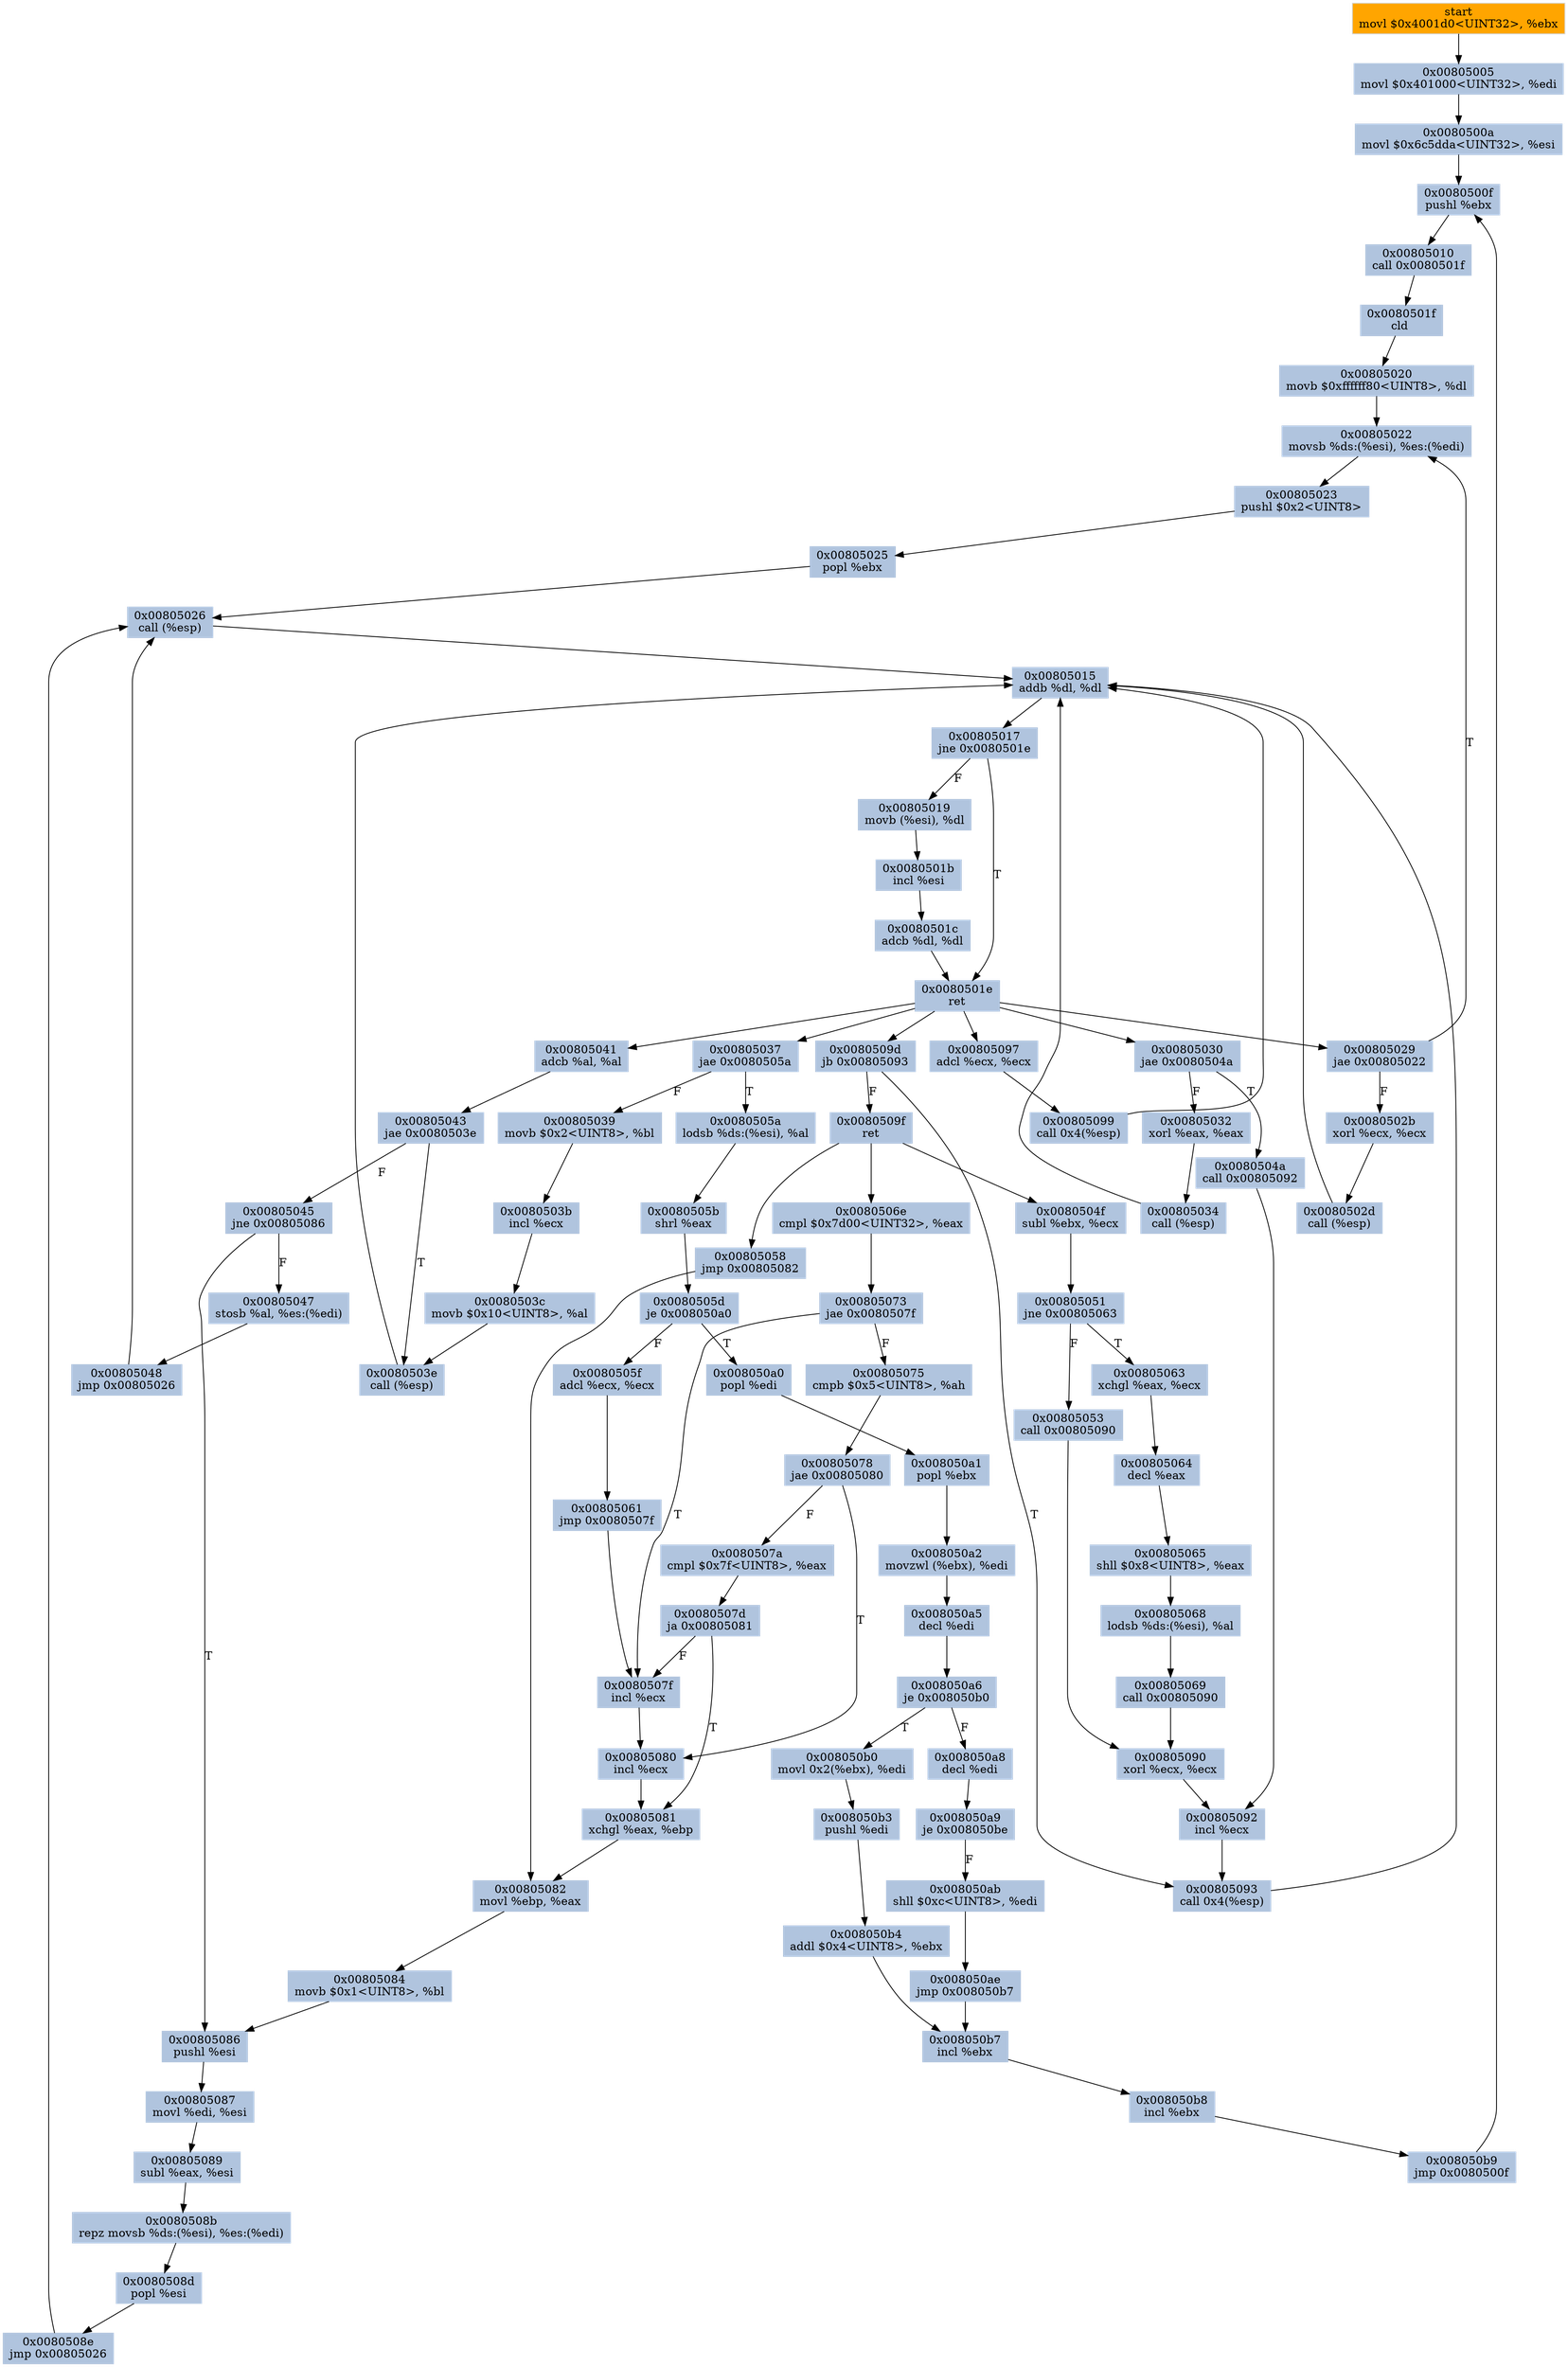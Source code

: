 digraph G {
node[shape=rectangle,style=filled,fillcolor=lightsteelblue,color=lightsteelblue]
bgcolor="transparent"
a0x00805000movl_0x4001d0UINT32_ebx[label="start\nmovl $0x4001d0<UINT32>, %ebx",fillcolor="orange",color="lightgrey"];
a0x00805005movl_0x401000UINT32_edi[label="0x00805005\nmovl $0x401000<UINT32>, %edi"];
a0x0080500amovl_0x6c5ddaUINT32_esi[label="0x0080500a\nmovl $0x6c5dda<UINT32>, %esi"];
a0x0080500fpushl_ebx[label="0x0080500f\npushl %ebx"];
a0x00805010call_0x0080501f[label="0x00805010\ncall 0x0080501f"];
a0x0080501fcld_[label="0x0080501f\ncld "];
a0x00805020movb_0xffffff80UINT8_dl[label="0x00805020\nmovb $0xffffff80<UINT8>, %dl"];
a0x00805022movsb_ds_esi__es_edi_[label="0x00805022\nmovsb %ds:(%esi), %es:(%edi)"];
a0x00805023pushl_0x2UINT8[label="0x00805023\npushl $0x2<UINT8>"];
a0x00805025popl_ebx[label="0x00805025\npopl %ebx"];
a0x00805026call_esp_[label="0x00805026\ncall (%esp)"];
a0x00805015addb_dl_dl[label="0x00805015\naddb %dl, %dl"];
a0x00805017jne_0x0080501e[label="0x00805017\njne 0x0080501e"];
a0x00805019movb_esi__dl[label="0x00805019\nmovb (%esi), %dl"];
a0x0080501bincl_esi[label="0x0080501b\nincl %esi"];
a0x0080501cadcb_dl_dl[label="0x0080501c\nadcb %dl, %dl"];
a0x0080501eret[label="0x0080501e\nret"];
a0x00805029jae_0x00805022[label="0x00805029\njae 0x00805022"];
a0x0080502bxorl_ecx_ecx[label="0x0080502b\nxorl %ecx, %ecx"];
a0x0080502dcall_esp_[label="0x0080502d\ncall (%esp)"];
a0x00805030jae_0x0080504a[label="0x00805030\njae 0x0080504a"];
a0x00805032xorl_eax_eax[label="0x00805032\nxorl %eax, %eax"];
a0x00805034call_esp_[label="0x00805034\ncall (%esp)"];
a0x00805037jae_0x0080505a[label="0x00805037\njae 0x0080505a"];
a0x00805039movb_0x2UINT8_bl[label="0x00805039\nmovb $0x2<UINT8>, %bl"];
a0x0080503bincl_ecx[label="0x0080503b\nincl %ecx"];
a0x0080503cmovb_0x10UINT8_al[label="0x0080503c\nmovb $0x10<UINT8>, %al"];
a0x0080503ecall_esp_[label="0x0080503e\ncall (%esp)"];
a0x00805041adcb_al_al[label="0x00805041\nadcb %al, %al"];
a0x00805043jae_0x0080503e[label="0x00805043\njae 0x0080503e"];
a0x00805045jne_0x00805086[label="0x00805045\njne 0x00805086"];
a0x00805047stosb_al_es_edi_[label="0x00805047\nstosb %al, %es:(%edi)"];
a0x00805048jmp_0x00805026[label="0x00805048\njmp 0x00805026"];
a0x0080505alodsb_ds_esi__al[label="0x0080505a\nlodsb %ds:(%esi), %al"];
a0x0080505bshrl_eax[label="0x0080505b\nshrl %eax"];
a0x0080505dje_0x008050a0[label="0x0080505d\nje 0x008050a0"];
a0x0080505fadcl_ecx_ecx[label="0x0080505f\nadcl %ecx, %ecx"];
a0x00805061jmp_0x0080507f[label="0x00805061\njmp 0x0080507f"];
a0x0080507fincl_ecx[label="0x0080507f\nincl %ecx"];
a0x00805080incl_ecx[label="0x00805080\nincl %ecx"];
a0x00805081xchgl_eax_ebp[label="0x00805081\nxchgl %eax, %ebp"];
a0x00805082movl_ebp_eax[label="0x00805082\nmovl %ebp, %eax"];
a0x00805084movb_0x1UINT8_bl[label="0x00805084\nmovb $0x1<UINT8>, %bl"];
a0x00805086pushl_esi[label="0x00805086\npushl %esi"];
a0x00805087movl_edi_esi[label="0x00805087\nmovl %edi, %esi"];
a0x00805089subl_eax_esi[label="0x00805089\nsubl %eax, %esi"];
a0x0080508brepz_movsb_ds_esi__es_edi_[label="0x0080508b\nrepz movsb %ds:(%esi), %es:(%edi)"];
a0x0080508dpopl_esi[label="0x0080508d\npopl %esi"];
a0x0080508ejmp_0x00805026[label="0x0080508e\njmp 0x00805026"];
a0x0080504acall_0x00805092[label="0x0080504a\ncall 0x00805092"];
a0x00805092incl_ecx[label="0x00805092\nincl %ecx"];
a0x00805093call_0x4esp_[label="0x00805093\ncall 0x4(%esp)"];
a0x00805097adcl_ecx_ecx[label="0x00805097\nadcl %ecx, %ecx"];
a0x00805099call_0x4esp_[label="0x00805099\ncall 0x4(%esp)"];
a0x0080509djb_0x00805093[label="0x0080509d\njb 0x00805093"];
a0x0080509fret[label="0x0080509f\nret"];
a0x0080504fsubl_ebx_ecx[label="0x0080504f\nsubl %ebx, %ecx"];
a0x00805051jne_0x00805063[label="0x00805051\njne 0x00805063"];
a0x00805063xchgl_eax_ecx[label="0x00805063\nxchgl %eax, %ecx"];
a0x00805064decl_eax[label="0x00805064\ndecl %eax"];
a0x00805065shll_0x8UINT8_eax[label="0x00805065\nshll $0x8<UINT8>, %eax"];
a0x00805068lodsb_ds_esi__al[label="0x00805068\nlodsb %ds:(%esi), %al"];
a0x00805069call_0x00805090[label="0x00805069\ncall 0x00805090"];
a0x00805090xorl_ecx_ecx[label="0x00805090\nxorl %ecx, %ecx"];
a0x0080506ecmpl_0x7d00UINT32_eax[label="0x0080506e\ncmpl $0x7d00<UINT32>, %eax"];
a0x00805073jae_0x0080507f[label="0x00805073\njae 0x0080507f"];
a0x00805075cmpb_0x5UINT8_ah[label="0x00805075\ncmpb $0x5<UINT8>, %ah"];
a0x00805078jae_0x00805080[label="0x00805078\njae 0x00805080"];
a0x0080507acmpl_0x7fUINT8_eax[label="0x0080507a\ncmpl $0x7f<UINT8>, %eax"];
a0x0080507dja_0x00805081[label="0x0080507d\nja 0x00805081"];
a0x00805053call_0x00805090[label="0x00805053\ncall 0x00805090"];
a0x00805058jmp_0x00805082[label="0x00805058\njmp 0x00805082"];
a0x008050a0popl_edi[label="0x008050a0\npopl %edi"];
a0x008050a1popl_ebx[label="0x008050a1\npopl %ebx"];
a0x008050a2movzwl_ebx__edi[label="0x008050a2\nmovzwl (%ebx), %edi"];
a0x008050a5decl_edi[label="0x008050a5\ndecl %edi"];
a0x008050a6je_0x008050b0[label="0x008050a6\nje 0x008050b0"];
a0x008050a8decl_edi[label="0x008050a8\ndecl %edi"];
a0x008050a9je_0x008050be[label="0x008050a9\nje 0x008050be"];
a0x008050abshll_0xcUINT8_edi[label="0x008050ab\nshll $0xc<UINT8>, %edi"];
a0x008050aejmp_0x008050b7[label="0x008050ae\njmp 0x008050b7"];
a0x008050b7incl_ebx[label="0x008050b7\nincl %ebx"];
a0x008050b8incl_ebx[label="0x008050b8\nincl %ebx"];
a0x008050b9jmp_0x0080500f[label="0x008050b9\njmp 0x0080500f"];
a0x008050b0movl_0x2ebx__edi[label="0x008050b0\nmovl 0x2(%ebx), %edi"];
a0x008050b3pushl_edi[label="0x008050b3\npushl %edi"];
a0x008050b4addl_0x4UINT8_ebx[label="0x008050b4\naddl $0x4<UINT8>, %ebx"];
a0x00805000movl_0x4001d0UINT32_ebx -> a0x00805005movl_0x401000UINT32_edi [color="#000000"];
a0x00805005movl_0x401000UINT32_edi -> a0x0080500amovl_0x6c5ddaUINT32_esi [color="#000000"];
a0x0080500amovl_0x6c5ddaUINT32_esi -> a0x0080500fpushl_ebx [color="#000000"];
a0x0080500fpushl_ebx -> a0x00805010call_0x0080501f [color="#000000"];
a0x00805010call_0x0080501f -> a0x0080501fcld_ [color="#000000"];
a0x0080501fcld_ -> a0x00805020movb_0xffffff80UINT8_dl [color="#000000"];
a0x00805020movb_0xffffff80UINT8_dl -> a0x00805022movsb_ds_esi__es_edi_ [color="#000000"];
a0x00805022movsb_ds_esi__es_edi_ -> a0x00805023pushl_0x2UINT8 [color="#000000"];
a0x00805023pushl_0x2UINT8 -> a0x00805025popl_ebx [color="#000000"];
a0x00805025popl_ebx -> a0x00805026call_esp_ [color="#000000"];
a0x00805026call_esp_ -> a0x00805015addb_dl_dl [color="#000000"];
a0x00805015addb_dl_dl -> a0x00805017jne_0x0080501e [color="#000000"];
a0x00805017jne_0x0080501e -> a0x00805019movb_esi__dl [color="#000000",label="F"];
a0x00805019movb_esi__dl -> a0x0080501bincl_esi [color="#000000"];
a0x0080501bincl_esi -> a0x0080501cadcb_dl_dl [color="#000000"];
a0x0080501cadcb_dl_dl -> a0x0080501eret [color="#000000"];
a0x0080501eret -> a0x00805029jae_0x00805022 [color="#000000"];
a0x00805029jae_0x00805022 -> a0x0080502bxorl_ecx_ecx [color="#000000",label="F"];
a0x0080502bxorl_ecx_ecx -> a0x0080502dcall_esp_ [color="#000000"];
a0x0080502dcall_esp_ -> a0x00805015addb_dl_dl [color="#000000"];
a0x00805017jne_0x0080501e -> a0x0080501eret [color="#000000",label="T"];
a0x0080501eret -> a0x00805030jae_0x0080504a [color="#000000"];
a0x00805030jae_0x0080504a -> a0x00805032xorl_eax_eax [color="#000000",label="F"];
a0x00805032xorl_eax_eax -> a0x00805034call_esp_ [color="#000000"];
a0x00805034call_esp_ -> a0x00805015addb_dl_dl [color="#000000"];
a0x0080501eret -> a0x00805037jae_0x0080505a [color="#000000"];
a0x00805037jae_0x0080505a -> a0x00805039movb_0x2UINT8_bl [color="#000000",label="F"];
a0x00805039movb_0x2UINT8_bl -> a0x0080503bincl_ecx [color="#000000"];
a0x0080503bincl_ecx -> a0x0080503cmovb_0x10UINT8_al [color="#000000"];
a0x0080503cmovb_0x10UINT8_al -> a0x0080503ecall_esp_ [color="#000000"];
a0x0080503ecall_esp_ -> a0x00805015addb_dl_dl [color="#000000"];
a0x0080501eret -> a0x00805041adcb_al_al [color="#000000"];
a0x00805041adcb_al_al -> a0x00805043jae_0x0080503e [color="#000000"];
a0x00805043jae_0x0080503e -> a0x0080503ecall_esp_ [color="#000000",label="T"];
a0x00805043jae_0x0080503e -> a0x00805045jne_0x00805086 [color="#000000",label="F"];
a0x00805045jne_0x00805086 -> a0x00805047stosb_al_es_edi_ [color="#000000",label="F"];
a0x00805047stosb_al_es_edi_ -> a0x00805048jmp_0x00805026 [color="#000000"];
a0x00805048jmp_0x00805026 -> a0x00805026call_esp_ [color="#000000"];
a0x00805029jae_0x00805022 -> a0x00805022movsb_ds_esi__es_edi_ [color="#000000",label="T"];
a0x00805037jae_0x0080505a -> a0x0080505alodsb_ds_esi__al [color="#000000",label="T"];
a0x0080505alodsb_ds_esi__al -> a0x0080505bshrl_eax [color="#000000"];
a0x0080505bshrl_eax -> a0x0080505dje_0x008050a0 [color="#000000"];
a0x0080505dje_0x008050a0 -> a0x0080505fadcl_ecx_ecx [color="#000000",label="F"];
a0x0080505fadcl_ecx_ecx -> a0x00805061jmp_0x0080507f [color="#000000"];
a0x00805061jmp_0x0080507f -> a0x0080507fincl_ecx [color="#000000"];
a0x0080507fincl_ecx -> a0x00805080incl_ecx [color="#000000"];
a0x00805080incl_ecx -> a0x00805081xchgl_eax_ebp [color="#000000"];
a0x00805081xchgl_eax_ebp -> a0x00805082movl_ebp_eax [color="#000000"];
a0x00805082movl_ebp_eax -> a0x00805084movb_0x1UINT8_bl [color="#000000"];
a0x00805084movb_0x1UINT8_bl -> a0x00805086pushl_esi [color="#000000"];
a0x00805086pushl_esi -> a0x00805087movl_edi_esi [color="#000000"];
a0x00805087movl_edi_esi -> a0x00805089subl_eax_esi [color="#000000"];
a0x00805089subl_eax_esi -> a0x0080508brepz_movsb_ds_esi__es_edi_ [color="#000000"];
a0x0080508brepz_movsb_ds_esi__es_edi_ -> a0x0080508dpopl_esi [color="#000000"];
a0x0080508dpopl_esi -> a0x0080508ejmp_0x00805026 [color="#000000"];
a0x0080508ejmp_0x00805026 -> a0x00805026call_esp_ [color="#000000"];
a0x00805045jne_0x00805086 -> a0x00805086pushl_esi [color="#000000",label="T"];
a0x00805030jae_0x0080504a -> a0x0080504acall_0x00805092 [color="#000000",label="T"];
a0x0080504acall_0x00805092 -> a0x00805092incl_ecx [color="#000000"];
a0x00805092incl_ecx -> a0x00805093call_0x4esp_ [color="#000000"];
a0x00805093call_0x4esp_ -> a0x00805015addb_dl_dl [color="#000000"];
a0x0080501eret -> a0x00805097adcl_ecx_ecx [color="#000000"];
a0x00805097adcl_ecx_ecx -> a0x00805099call_0x4esp_ [color="#000000"];
a0x00805099call_0x4esp_ -> a0x00805015addb_dl_dl [color="#000000"];
a0x0080501eret -> a0x0080509djb_0x00805093 [color="#000000"];
a0x0080509djb_0x00805093 -> a0x0080509fret [color="#000000",label="F"];
a0x0080509fret -> a0x0080504fsubl_ebx_ecx [color="#000000"];
a0x0080504fsubl_ebx_ecx -> a0x00805051jne_0x00805063 [color="#000000"];
a0x00805051jne_0x00805063 -> a0x00805063xchgl_eax_ecx [color="#000000",label="T"];
a0x00805063xchgl_eax_ecx -> a0x00805064decl_eax [color="#000000"];
a0x00805064decl_eax -> a0x00805065shll_0x8UINT8_eax [color="#000000"];
a0x00805065shll_0x8UINT8_eax -> a0x00805068lodsb_ds_esi__al [color="#000000"];
a0x00805068lodsb_ds_esi__al -> a0x00805069call_0x00805090 [color="#000000"];
a0x00805069call_0x00805090 -> a0x00805090xorl_ecx_ecx [color="#000000"];
a0x00805090xorl_ecx_ecx -> a0x00805092incl_ecx [color="#000000"];
a0x0080509fret -> a0x0080506ecmpl_0x7d00UINT32_eax [color="#000000"];
a0x0080506ecmpl_0x7d00UINT32_eax -> a0x00805073jae_0x0080507f [color="#000000"];
a0x00805073jae_0x0080507f -> a0x00805075cmpb_0x5UINT8_ah [color="#000000",label="F"];
a0x00805075cmpb_0x5UINT8_ah -> a0x00805078jae_0x00805080 [color="#000000"];
a0x00805078jae_0x00805080 -> a0x0080507acmpl_0x7fUINT8_eax [color="#000000",label="F"];
a0x0080507acmpl_0x7fUINT8_eax -> a0x0080507dja_0x00805081 [color="#000000"];
a0x0080507dja_0x00805081 -> a0x0080507fincl_ecx [color="#000000",label="F"];
a0x00805051jne_0x00805063 -> a0x00805053call_0x00805090 [color="#000000",label="F"];
a0x00805053call_0x00805090 -> a0x00805090xorl_ecx_ecx [color="#000000"];
a0x0080509djb_0x00805093 -> a0x00805093call_0x4esp_ [color="#000000",label="T"];
a0x0080509fret -> a0x00805058jmp_0x00805082 [color="#000000"];
a0x00805058jmp_0x00805082 -> a0x00805082movl_ebp_eax [color="#000000"];
a0x0080507dja_0x00805081 -> a0x00805081xchgl_eax_ebp [color="#000000",label="T"];
a0x00805078jae_0x00805080 -> a0x00805080incl_ecx [color="#000000",label="T"];
a0x00805073jae_0x0080507f -> a0x0080507fincl_ecx [color="#000000",label="T"];
a0x0080505dje_0x008050a0 -> a0x008050a0popl_edi [color="#000000",label="T"];
a0x008050a0popl_edi -> a0x008050a1popl_ebx [color="#000000"];
a0x008050a1popl_ebx -> a0x008050a2movzwl_ebx__edi [color="#000000"];
a0x008050a2movzwl_ebx__edi -> a0x008050a5decl_edi [color="#000000"];
a0x008050a5decl_edi -> a0x008050a6je_0x008050b0 [color="#000000"];
a0x008050a6je_0x008050b0 -> a0x008050a8decl_edi [color="#000000",label="F"];
a0x008050a8decl_edi -> a0x008050a9je_0x008050be [color="#000000"];
a0x008050a9je_0x008050be -> a0x008050abshll_0xcUINT8_edi [color="#000000",label="F"];
a0x008050abshll_0xcUINT8_edi -> a0x008050aejmp_0x008050b7 [color="#000000"];
a0x008050aejmp_0x008050b7 -> a0x008050b7incl_ebx [color="#000000"];
a0x008050b7incl_ebx -> a0x008050b8incl_ebx [color="#000000"];
a0x008050b8incl_ebx -> a0x008050b9jmp_0x0080500f [color="#000000"];
a0x008050b9jmp_0x0080500f -> a0x0080500fpushl_ebx [color="#000000"];
a0x008050a6je_0x008050b0 -> a0x008050b0movl_0x2ebx__edi [color="#000000",label="T"];
a0x008050b0movl_0x2ebx__edi -> a0x008050b3pushl_edi [color="#000000"];
a0x008050b3pushl_edi -> a0x008050b4addl_0x4UINT8_ebx [color="#000000"];
a0x008050b4addl_0x4UINT8_ebx -> a0x008050b7incl_ebx [color="#000000"];
}
